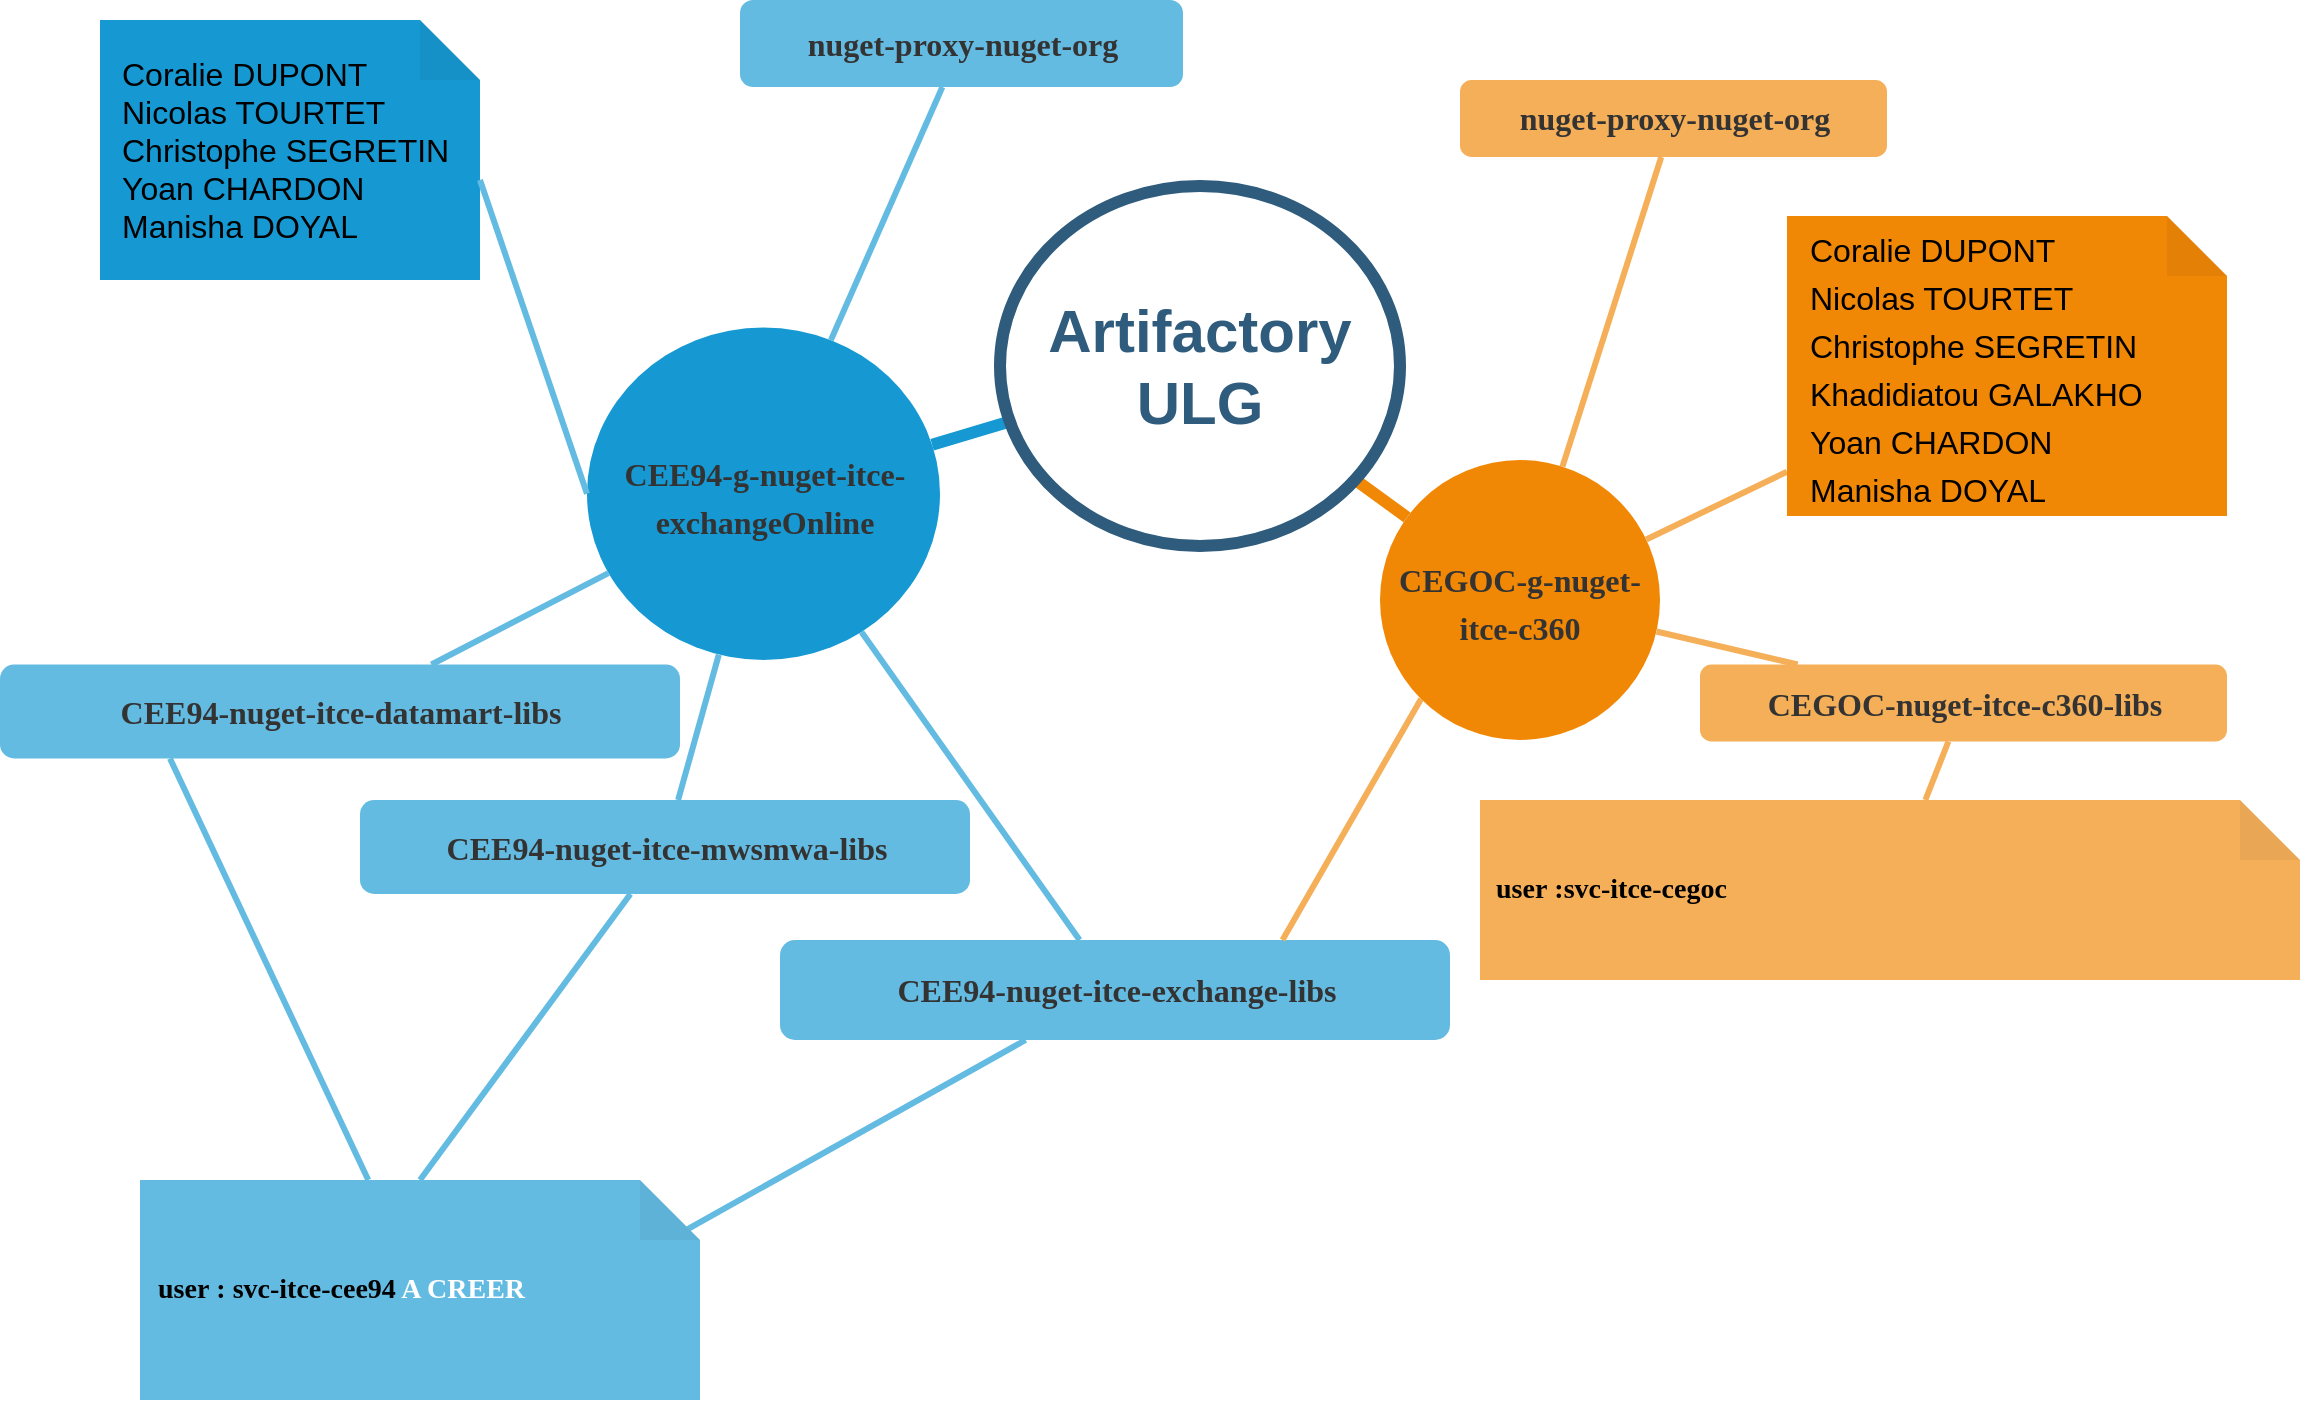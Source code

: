 <mxfile version="14.4.7" type="github" pages="2">
  <diagram name="C360-Administrateurs" id="qNk0eV-WLsIFE-1NTzzL">
    <mxGraphModel dx="1673" dy="908" grid="1" gridSize="10" guides="1" tooltips="1" connect="1" arrows="1" fold="1" page="1" pageScale="1" pageWidth="1169" pageHeight="827" background="#ffffff" math="0" shadow="0">
      <root>
        <mxCell id="LivRPD3VZ6j_5kq1VenK-0" />
        <mxCell id="LivRPD3VZ6j_5kq1VenK-1" parent="LivRPD3VZ6j_5kq1VenK-0" />
        <mxCell id="LivRPD3VZ6j_5kq1VenK-2" value="&lt;span style=&quot;color: rgb(51 , 51 , 51) ; font-family: &amp;#34;verdana&amp;#34; ; font-size: 16px ; font-weight: 700&quot;&gt;CEE94-g-nuget-itce-exchangeOnline&lt;/span&gt;" style="ellipse;whiteSpace=wrap;html=1;shadow=0;fontFamily=Helvetica;fontSize=20;fontColor=#FFFFFF;align=center;strokeWidth=3;fillColor=#1699D3;strokeColor=none;" vertex="1" parent="LivRPD3VZ6j_5kq1VenK-1">
          <mxGeometry x="303.5" y="233.75" width="176.5" height="166.25" as="geometry" />
        </mxCell>
        <mxCell id="LivRPD3VZ6j_5kq1VenK-3" value="" style="edgeStyle=none;orthogonalLoop=1;jettySize=auto;html=1;endArrow=none;strokeColor=#F5AF58;strokeWidth=3;" edge="1" parent="LivRPD3VZ6j_5kq1VenK-1" source="LivRPD3VZ6j_5kq1VenK-4" target="LivRPD3VZ6j_5kq1VenK-23">
          <mxGeometry relative="1" as="geometry" />
        </mxCell>
        <mxCell id="LivRPD3VZ6j_5kq1VenK-4" value="&lt;span style=&quot;color: rgb(51 , 51 , 51) ; font-family: &amp;#34;verdana&amp;#34; ; font-size: 16px ; font-weight: 700&quot;&gt;CEGOC-g-nuget-itce-c360&lt;/span&gt;" style="ellipse;whiteSpace=wrap;html=1;shadow=0;fontFamily=Helvetica;fontSize=20;fontColor=#FFFFFF;align=center;strokeWidth=3;fillColor=#F08705;strokeColor=none;gradientColor=none;" vertex="1" parent="LivRPD3VZ6j_5kq1VenK-1">
          <mxGeometry x="700" y="300" width="140" height="140" as="geometry" />
        </mxCell>
        <mxCell id="LivRPD3VZ6j_5kq1VenK-5" value="&lt;span style=&quot;color: rgb(51 , 51 , 51) ; font-family: &amp;#34;verdana&amp;#34; ; font-size: 16px ; font-weight: 700&quot;&gt;nuget-proxy-nuget-org&lt;/span&gt;" style="rounded=1;fillColor=#f5af58;strokeColor=none;strokeWidth=3;shadow=0;html=1;fontColor=#FFFFFF;" vertex="1" parent="LivRPD3VZ6j_5kq1VenK-1">
          <mxGeometry x="740" y="110" width="213.5" height="38.5" as="geometry" />
        </mxCell>
        <mxCell id="LivRPD3VZ6j_5kq1VenK-6" style="endArrow=none;strokeWidth=6;strokeColor=#1699D3;html=1;" edge="1" parent="LivRPD3VZ6j_5kq1VenK-1" source="LivRPD3VZ6j_5kq1VenK-19" target="LivRPD3VZ6j_5kq1VenK-2">
          <mxGeometry relative="1" as="geometry" />
        </mxCell>
        <mxCell id="LivRPD3VZ6j_5kq1VenK-7" style="endArrow=none;strokeWidth=6;strokeColor=#f08705;html=1;" edge="1" parent="LivRPD3VZ6j_5kq1VenK-1" source="LivRPD3VZ6j_5kq1VenK-19" target="LivRPD3VZ6j_5kq1VenK-4">
          <mxGeometry relative="1" as="geometry" />
        </mxCell>
        <mxCell id="LivRPD3VZ6j_5kq1VenK-8" value="&lt;span style=&quot;color: rgb(51 , 51 , 51) ; font-family: &amp;#34;verdana&amp;#34; ; font-size: 16px ; font-weight: 700&quot;&gt;nuget-proxy-nuget-org&lt;/span&gt;" style="rounded=1;fillColor=#64BBE2;strokeColor=none;strokeWidth=3;shadow=0;html=1;fontColor=#FFFFFF;" vertex="1" parent="LivRPD3VZ6j_5kq1VenK-1">
          <mxGeometry x="380" y="70" width="221.5" height="43.5" as="geometry" />
        </mxCell>
        <mxCell id="LivRPD3VZ6j_5kq1VenK-29" value="" style="edgeStyle=none;orthogonalLoop=1;jettySize=auto;html=1;endArrow=none;strokeColor=#64BBE2;strokeWidth=3;entryX=0.978;entryY=0.223;entryDx=0;entryDy=0;entryPerimeter=0;" edge="1" parent="LivRPD3VZ6j_5kq1VenK-1" source="LivRPD3VZ6j_5kq1VenK-9" target="LivRPD3VZ6j_5kq1VenK-28">
          <mxGeometry relative="1" as="geometry" />
        </mxCell>
        <mxCell id="LivRPD3VZ6j_5kq1VenK-9" value="&lt;span style=&quot;color: rgb(51 , 51 , 51) ; font-family: &amp;#34;verdana&amp;#34; ; font-size: 16px ; font-weight: 700&quot;&gt;CEE94-nuget-itce-exchange-libs&lt;/span&gt;" style="rounded=1;fillColor=#64BBE2;strokeColor=none;strokeWidth=3;shadow=0;html=1;fontColor=#FFFFFF;" vertex="1" parent="LivRPD3VZ6j_5kq1VenK-1">
          <mxGeometry x="400" y="540" width="335" height="50" as="geometry" />
        </mxCell>
        <mxCell id="LivRPD3VZ6j_5kq1VenK-31" style="edgeStyle=none;orthogonalLoop=1;jettySize=auto;html=1;endArrow=none;strokeColor=#64BBE2;strokeWidth=3;exitX=0.25;exitY=1;exitDx=0;exitDy=0;" edge="1" parent="LivRPD3VZ6j_5kq1VenK-1" source="LivRPD3VZ6j_5kq1VenK-10" target="LivRPD3VZ6j_5kq1VenK-28">
          <mxGeometry relative="1" as="geometry">
            <Array as="points" />
          </mxGeometry>
        </mxCell>
        <mxCell id="LivRPD3VZ6j_5kq1VenK-10" value="&lt;span style=&quot;color: rgb(51 , 51 , 51) ; font-family: &amp;#34;verdana&amp;#34; ; font-size: 16px ; font-weight: 700&quot;&gt;CEE94-nuget-itce-datamart-libs&lt;/span&gt;" style="rounded=1;fillColor=#64BBE2;strokeColor=none;strokeWidth=3;shadow=0;html=1;fontColor=#FFFFFF;" vertex="1" parent="LivRPD3VZ6j_5kq1VenK-1">
          <mxGeometry x="10" y="402.25" width="340" height="47" as="geometry" />
        </mxCell>
        <mxCell id="LivRPD3VZ6j_5kq1VenK-30" value="" style="edgeStyle=none;orthogonalLoop=1;jettySize=auto;html=1;endArrow=none;strokeColor=#64BBE2;strokeWidth=3;entryX=0.5;entryY=0;entryDx=0;entryDy=0;entryPerimeter=0;" edge="1" parent="LivRPD3VZ6j_5kq1VenK-1" source="LivRPD3VZ6j_5kq1VenK-11" target="LivRPD3VZ6j_5kq1VenK-28">
          <mxGeometry relative="1" as="geometry" />
        </mxCell>
        <mxCell id="LivRPD3VZ6j_5kq1VenK-11" value="&lt;span style=&quot;color: rgb(51 , 51 , 51) ; font-family: &amp;#34;verdana&amp;#34; ; font-size: 16px ; font-weight: 700&quot;&gt;CEE94-nuget-itce-mwsmwa-libs&lt;/span&gt;" style="rounded=1;fillColor=#64BBE2;strokeColor=none;strokeWidth=3;shadow=0;html=1;fontColor=#FFFFFF;" vertex="1" parent="LivRPD3VZ6j_5kq1VenK-1">
          <mxGeometry x="190" y="470" width="305" height="47" as="geometry" />
        </mxCell>
        <mxCell id="LivRPD3VZ6j_5kq1VenK-12" value="" style="edgeStyle=none;endArrow=none;strokeWidth=3;strokeColor=#64BBE2;html=1;" edge="1" parent="LivRPD3VZ6j_5kq1VenK-1" source="LivRPD3VZ6j_5kq1VenK-2" target="LivRPD3VZ6j_5kq1VenK-11">
          <mxGeometry x="-420" y="23" width="100" height="100" as="geometry">
            <mxPoint x="-420" y="123" as="sourcePoint" />
            <mxPoint x="-320" y="23" as="targetPoint" />
          </mxGeometry>
        </mxCell>
        <mxCell id="LivRPD3VZ6j_5kq1VenK-13" value="" style="edgeStyle=none;endArrow=none;strokeWidth=3;strokeColor=#64BBE2;html=1;" edge="1" parent="LivRPD3VZ6j_5kq1VenK-1" source="LivRPD3VZ6j_5kq1VenK-2" target="LivRPD3VZ6j_5kq1VenK-8">
          <mxGeometry x="-420" y="23" width="100" height="100" as="geometry">
            <mxPoint x="-420" y="123" as="sourcePoint" />
            <mxPoint x="-320" y="23" as="targetPoint" />
          </mxGeometry>
        </mxCell>
        <mxCell id="LivRPD3VZ6j_5kq1VenK-14" value="" style="edgeStyle=none;endArrow=none;strokeWidth=3;strokeColor=#64BBE2;html=1;" edge="1" parent="LivRPD3VZ6j_5kq1VenK-1" source="LivRPD3VZ6j_5kq1VenK-2" target="LivRPD3VZ6j_5kq1VenK-9">
          <mxGeometry x="-420" y="23" width="100" height="100" as="geometry">
            <mxPoint x="-420" y="123" as="sourcePoint" />
            <mxPoint x="-320" y="23" as="targetPoint" />
          </mxGeometry>
        </mxCell>
        <mxCell id="LivRPD3VZ6j_5kq1VenK-15" value="" style="edgeStyle=none;endArrow=none;strokeWidth=3;strokeColor=#64BBE2;html=1;" edge="1" parent="LivRPD3VZ6j_5kq1VenK-1" source="LivRPD3VZ6j_5kq1VenK-2" target="LivRPD3VZ6j_5kq1VenK-10">
          <mxGeometry x="-420" y="23" width="100" height="100" as="geometry">
            <mxPoint x="-420" y="123" as="sourcePoint" />
            <mxPoint x="-320" y="23" as="targetPoint" />
          </mxGeometry>
        </mxCell>
        <mxCell id="LivRPD3VZ6j_5kq1VenK-27" value="" style="edgeStyle=none;orthogonalLoop=1;jettySize=auto;html=1;endArrow=none;strokeColor=#F5AF58;strokeWidth=3;" edge="1" parent="LivRPD3VZ6j_5kq1VenK-1" source="LivRPD3VZ6j_5kq1VenK-16" target="LivRPD3VZ6j_5kq1VenK-26">
          <mxGeometry relative="1" as="geometry" />
        </mxCell>
        <mxCell id="LivRPD3VZ6j_5kq1VenK-16" value="&lt;span style=&quot;color: rgb(51 , 51 , 51) ; font-family: &amp;#34;verdana&amp;#34; ; font-size: 16px ; font-weight: 700&quot;&gt;CEGOC-nuget-itce-c360-libs&lt;/span&gt;" style="rounded=1;fillColor=#f5af58;strokeColor=none;strokeWidth=3;shadow=0;html=1;fontColor=#FFFFFF;" vertex="1" parent="LivRPD3VZ6j_5kq1VenK-1">
          <mxGeometry x="860" y="402.25" width="263.5" height="38.5" as="geometry" />
        </mxCell>
        <mxCell id="LivRPD3VZ6j_5kq1VenK-17" value="" style="edgeStyle=none;endArrow=none;strokeWidth=3;strokeColor=#F5AF58;html=1;" edge="1" parent="LivRPD3VZ6j_5kq1VenK-1" source="LivRPD3VZ6j_5kq1VenK-4" target="LivRPD3VZ6j_5kq1VenK-5">
          <mxGeometry x="3.5" y="21.5" width="100" height="100" as="geometry">
            <mxPoint x="3.5" y="121.5" as="sourcePoint" />
            <mxPoint x="103.5" y="21.5" as="targetPoint" />
          </mxGeometry>
        </mxCell>
        <mxCell id="LivRPD3VZ6j_5kq1VenK-18" value="" style="edgeStyle=none;endArrow=none;strokeWidth=3;strokeColor=#F5AF58;html=1;" edge="1" parent="LivRPD3VZ6j_5kq1VenK-1" source="LivRPD3VZ6j_5kq1VenK-4" target="LivRPD3VZ6j_5kq1VenK-16">
          <mxGeometry x="3.5" y="21.5" width="100" height="100" as="geometry">
            <mxPoint x="3.5" y="121.5" as="sourcePoint" />
            <mxPoint x="103.5" y="21.5" as="targetPoint" />
          </mxGeometry>
        </mxCell>
        <mxCell id="LivRPD3VZ6j_5kq1VenK-19" value="Artifactory ULG" style="ellipse;whiteSpace=wrap;html=1;shadow=0;fontFamily=Helvetica;fontSize=30;fontColor=#2F5B7C;align=center;strokeColor=#2F5B7C;strokeWidth=6;fillColor=#FFFFFF;fontStyle=1;gradientColor=none;" vertex="1" parent="LivRPD3VZ6j_5kq1VenK-1">
          <mxGeometry x="510" y="163" width="200" height="180" as="geometry" />
        </mxCell>
        <mxCell id="LivRPD3VZ6j_5kq1VenK-20" value="" style="edgeStyle=none;endArrow=none;strokeWidth=3;strokeColor=#F5AF58;html=1;entryX=0.75;entryY=0;entryDx=0;entryDy=0;exitX=0;exitY=1;exitDx=0;exitDy=0;" edge="1" parent="LivRPD3VZ6j_5kq1VenK-1" source="LivRPD3VZ6j_5kq1VenK-4" target="LivRPD3VZ6j_5kq1VenK-9">
          <mxGeometry x="-31" y="110.5" width="100" height="100" as="geometry">
            <mxPoint x="1169" y="290.5" as="sourcePoint" />
            <mxPoint x="890" y="337" as="targetPoint" />
          </mxGeometry>
        </mxCell>
        <mxCell id="LivRPD3VZ6j_5kq1VenK-21" value="Coralie DUPONT&lt;br&gt;Nicolas TOURTET&lt;br&gt;Christophe SEGRETIN&lt;br&gt;Yoan CHARDON&lt;br&gt;Manisha DOYAL" style="shape=note;backgroundOutline=1;darkOpacity=0.05;shadow=0;fontSize=16;strokeColor=none;strokeWidth=3;fillColor=#1699D3;html=1;whiteSpace=wrap;align=left;spacingLeft=9;" vertex="1" parent="LivRPD3VZ6j_5kq1VenK-1">
          <mxGeometry x="60" y="80" width="190" height="130" as="geometry" />
        </mxCell>
        <mxCell id="LivRPD3VZ6j_5kq1VenK-22" value="" style="edgeStyle=none;endArrow=none;strokeWidth=3;strokeColor=#64BBE2;html=1;exitX=0;exitY=0.5;exitDx=0;exitDy=0;entryX=0;entryY=0;entryDx=190;entryDy=80;entryPerimeter=0;" edge="1" parent="LivRPD3VZ6j_5kq1VenK-1" source="LivRPD3VZ6j_5kq1VenK-2" target="LivRPD3VZ6j_5kq1VenK-21">
          <mxGeometry x="-426.05" y="132.64" width="100" height="100" as="geometry">
            <mxPoint x="312.915" y="379.999" as="sourcePoint" />
            <mxPoint x="220.004" y="319.64" as="targetPoint" />
          </mxGeometry>
        </mxCell>
        <mxCell id="LivRPD3VZ6j_5kq1VenK-23" value="&lt;span style=&quot;color: rgb(0 , 0 , 0) ; font-size: 16px&quot;&gt;Coralie DUPONT&lt;/span&gt;&lt;br style=&quot;color: rgb(0 , 0 , 0) ; font-size: 16px&quot;&gt;&lt;span style=&quot;color: rgb(0 , 0 , 0) ; font-size: 16px&quot;&gt;Nicolas TOURTET&lt;/span&gt;&lt;br style=&quot;color: rgb(0 , 0 , 0) ; font-size: 16px&quot;&gt;&lt;span style=&quot;color: rgb(0 , 0 , 0) ; font-size: 16px&quot;&gt;Christophe SEGRETIN&lt;br&gt;&lt;/span&gt;&lt;span style=&quot;color: rgb(0 , 0 , 0) ; font-size: 16px&quot;&gt;Khadidiatou GALAKHO&lt;/span&gt;&lt;br&gt;&lt;span style=&quot;color: rgb(0 , 0 , 0) ; font-size: 16px&quot;&gt;Yoan CHARDON&lt;/span&gt;&lt;br style=&quot;color: rgb(0 , 0 , 0) ; font-size: 16px&quot;&gt;&lt;span style=&quot;color: rgb(0 , 0 , 0) ; font-size: 16px&quot;&gt;Manisha DOYAL&lt;/span&gt;" style="shape=note;whiteSpace=wrap;html=1;backgroundOutline=1;darkOpacity=0.05;shadow=0;fontSize=20;fontColor=#FFFFFF;strokeColor=none;strokeWidth=3;fillColor=#F08705;align=left;spacingLeft=9;" vertex="1" parent="LivRPD3VZ6j_5kq1VenK-1">
          <mxGeometry x="903.5" y="178" width="220" height="150" as="geometry" />
        </mxCell>
        <mxCell id="LivRPD3VZ6j_5kq1VenK-26" value="&lt;p style=&quot;margin: 0in ; font-size: 14px&quot;&gt;&lt;font style=&quot;font-size: 14px&quot;&gt;user&amp;nbsp;:svc-itce-cegoc&lt;/font&gt;&lt;/p&gt;" style="shape=note;whiteSpace=wrap;html=1;backgroundOutline=1;darkOpacity=0.05;rounded=1;shadow=0;strokeColor=none;strokeWidth=3;fillColor=#f5af58;align=left;spacingLeft=6;fontStyle=1;fontFamily=Verdana;" vertex="1" parent="LivRPD3VZ6j_5kq1VenK-1">
          <mxGeometry x="750" y="470" width="410" height="90" as="geometry" />
        </mxCell>
        <mxCell id="LivRPD3VZ6j_5kq1VenK-28" value="&lt;p style=&quot;margin: 0in ; font-size: 12px&quot;&gt;&lt;/p&gt;&lt;p style=&quot;font-size: 14px&quot;&gt;&lt;font style=&quot;font-size: 14px ; line-height: 100%&quot;&gt;&lt;font style=&quot;font-size: 14px&quot;&gt;&lt;span&gt;user&amp;nbsp;: svc-itce-cee94 &lt;/span&gt;&lt;font style=&quot;font-size: 14px&quot; color=&quot;#ffffff&quot;&gt;A CREER&lt;/font&gt;&lt;/font&gt;&lt;/font&gt;&lt;/p&gt;&lt;p style=&quot;font-size: 12px&quot;&gt;&lt;/p&gt;" style="shape=note;whiteSpace=wrap;html=1;backgroundOutline=1;darkOpacity=0.05;rounded=1;shadow=0;strokeColor=none;strokeWidth=3;fillColor=#64BBE2;align=left;fontFamily=Verdana;fontStyle=1;fontSize=12;spacingLeft=7;" vertex="1" parent="LivRPD3VZ6j_5kq1VenK-1">
          <mxGeometry x="80" y="660" width="280" height="110" as="geometry" />
        </mxCell>
      </root>
    </mxGraphModel>
  </diagram>
  <diagram name="C360-Utilisateurs" id="mhWzFTlEmi3nIbIy01M5">
    <mxGraphModel dx="1422" dy="772" grid="1" gridSize="10" guides="1" tooltips="1" connect="1" arrows="1" fold="1" page="1" pageScale="1" pageWidth="1169" pageHeight="827" background="#ffffff" math="0" shadow="0">
      <root>
        <mxCell id="FXhTdSLI8IeFscLOGi9U-0" />
        <mxCell id="FXhTdSLI8IeFscLOGi9U-1" parent="FXhTdSLI8IeFscLOGi9U-0" />
        <mxCell id="FXhTdSLI8IeFscLOGi9U-2" value="&lt;span style=&quot;color: rgb(51 , 51 , 51) ; font-family: &amp;#34;verdana&amp;#34; ; font-size: 16px ; font-weight: 700&quot;&gt;CEE94-g-nuget-itce-exchangeOnline&lt;/span&gt;" style="ellipse;whiteSpace=wrap;html=1;shadow=0;fontFamily=Helvetica;fontSize=20;fontColor=#FFFFFF;align=center;strokeWidth=3;fillColor=#1699D3;strokeColor=none;" vertex="1" parent="FXhTdSLI8IeFscLOGi9U-1">
          <mxGeometry x="303.5" y="233.75" width="176.5" height="166.25" as="geometry" />
        </mxCell>
        <mxCell id="FXhTdSLI8IeFscLOGi9U-3" value="" style="edgeStyle=none;orthogonalLoop=1;jettySize=auto;html=1;endArrow=none;strokeColor=#F5AF58;strokeWidth=3;" edge="1" parent="FXhTdSLI8IeFscLOGi9U-1" source="FXhTdSLI8IeFscLOGi9U-4" target="FXhTdSLI8IeFscLOGi9U-27">
          <mxGeometry relative="1" as="geometry" />
        </mxCell>
        <mxCell id="FXhTdSLI8IeFscLOGi9U-4" value="&lt;span style=&quot;color: rgb(51 , 51 , 51) ; font-family: &amp;#34;verdana&amp;#34; ; font-size: 16px ; font-weight: 700&quot;&gt;CEGOC-g-nuget-itce-c360&lt;/span&gt;" style="ellipse;whiteSpace=wrap;html=1;shadow=0;fontFamily=Helvetica;fontSize=20;fontColor=#FFFFFF;align=center;strokeWidth=3;fillColor=#F08705;strokeColor=none;gradientColor=none;" vertex="1" parent="FXhTdSLI8IeFscLOGi9U-1">
          <mxGeometry x="700" y="300" width="140" height="140" as="geometry" />
        </mxCell>
        <mxCell id="FXhTdSLI8IeFscLOGi9U-5" value="&lt;span style=&quot;color: rgb(51 , 51 , 51) ; font-family: &amp;#34;verdana&amp;#34; ; font-size: 16px ; font-weight: 700&quot;&gt;nuget-proxy-nuget-org&lt;/span&gt;" style="rounded=1;fillColor=#f5af58;strokeColor=none;strokeWidth=3;shadow=0;html=1;fontColor=#FFFFFF;" vertex="1" parent="FXhTdSLI8IeFscLOGi9U-1">
          <mxGeometry x="740" y="110" width="213.5" height="38.5" as="geometry" />
        </mxCell>
        <mxCell id="FXhTdSLI8IeFscLOGi9U-6" style="endArrow=none;strokeWidth=6;strokeColor=#1699D3;html=1;" edge="1" parent="FXhTdSLI8IeFscLOGi9U-1" source="FXhTdSLI8IeFscLOGi9U-23" target="FXhTdSLI8IeFscLOGi9U-2">
          <mxGeometry relative="1" as="geometry" />
        </mxCell>
        <mxCell id="FXhTdSLI8IeFscLOGi9U-7" style="endArrow=none;strokeWidth=6;strokeColor=#f08705;html=1;" edge="1" parent="FXhTdSLI8IeFscLOGi9U-1" source="FXhTdSLI8IeFscLOGi9U-23" target="FXhTdSLI8IeFscLOGi9U-4">
          <mxGeometry relative="1" as="geometry" />
        </mxCell>
        <mxCell id="FXhTdSLI8IeFscLOGi9U-8" value="&lt;span style=&quot;color: rgb(51 , 51 , 51) ; font-family: &amp;#34;verdana&amp;#34; ; font-size: 16px ; font-weight: 700&quot;&gt;nuget-proxy-nuget-org&lt;/span&gt;" style="rounded=1;fillColor=#64BBE2;strokeColor=none;strokeWidth=3;shadow=0;html=1;fontColor=#FFFFFF;" vertex="1" parent="FXhTdSLI8IeFscLOGi9U-1">
          <mxGeometry x="380" y="70" width="221.5" height="43.5" as="geometry" />
        </mxCell>
        <mxCell id="FXhTdSLI8IeFscLOGi9U-9" value="" style="edgeStyle=none;orthogonalLoop=1;jettySize=auto;html=1;endArrow=none;strokeColor=#64BBE2;strokeWidth=3;entryX=0.978;entryY=0.223;entryDx=0;entryDy=0;entryPerimeter=0;" edge="1" parent="FXhTdSLI8IeFscLOGi9U-1" source="FXhTdSLI8IeFscLOGi9U-10" target="FXhTdSLI8IeFscLOGi9U-29">
          <mxGeometry relative="1" as="geometry" />
        </mxCell>
        <mxCell id="FXhTdSLI8IeFscLOGi9U-10" value="&lt;span style=&quot;color: rgb(51 , 51 , 51) ; font-family: &amp;#34;verdana&amp;#34; ; font-size: 16px ; font-weight: 700&quot;&gt;CEE94-nuget-itce-exchange-libs&lt;/span&gt;" style="rounded=1;fillColor=#64BBE2;strokeColor=none;strokeWidth=3;shadow=0;html=1;fontColor=#FFFFFF;" vertex="1" parent="FXhTdSLI8IeFscLOGi9U-1">
          <mxGeometry x="400" y="540" width="335" height="50" as="geometry" />
        </mxCell>
        <mxCell id="FXhTdSLI8IeFscLOGi9U-11" style="edgeStyle=none;orthogonalLoop=1;jettySize=auto;html=1;endArrow=none;strokeColor=#64BBE2;strokeWidth=3;exitX=0.25;exitY=1;exitDx=0;exitDy=0;" edge="1" parent="FXhTdSLI8IeFscLOGi9U-1" source="FXhTdSLI8IeFscLOGi9U-12" target="FXhTdSLI8IeFscLOGi9U-29">
          <mxGeometry relative="1" as="geometry">
            <Array as="points" />
          </mxGeometry>
        </mxCell>
        <mxCell id="FXhTdSLI8IeFscLOGi9U-12" value="&lt;span style=&quot;color: rgb(51 , 51 , 51) ; font-family: &amp;#34;verdana&amp;#34; ; font-size: 16px ; font-weight: 700&quot;&gt;CEE94-nuget-itce-datamart-libs&lt;/span&gt;" style="rounded=1;fillColor=#64BBE2;strokeColor=none;strokeWidth=3;shadow=0;html=1;fontColor=#FFFFFF;" vertex="1" parent="FXhTdSLI8IeFscLOGi9U-1">
          <mxGeometry x="10" y="402.25" width="340" height="47" as="geometry" />
        </mxCell>
        <mxCell id="FXhTdSLI8IeFscLOGi9U-13" value="" style="edgeStyle=none;orthogonalLoop=1;jettySize=auto;html=1;endArrow=none;strokeColor=#64BBE2;strokeWidth=3;entryX=0.5;entryY=0;entryDx=0;entryDy=0;entryPerimeter=0;" edge="1" parent="FXhTdSLI8IeFscLOGi9U-1" source="FXhTdSLI8IeFscLOGi9U-14" target="FXhTdSLI8IeFscLOGi9U-29">
          <mxGeometry relative="1" as="geometry" />
        </mxCell>
        <mxCell id="FXhTdSLI8IeFscLOGi9U-14" value="&lt;span style=&quot;color: rgb(51 , 51 , 51) ; font-family: &amp;#34;verdana&amp;#34; ; font-size: 16px ; font-weight: 700&quot;&gt;CEE94-nuget-itce-mwsmwa-libs&lt;/span&gt;" style="rounded=1;fillColor=#64BBE2;strokeColor=none;strokeWidth=3;shadow=0;html=1;fontColor=#FFFFFF;" vertex="1" parent="FXhTdSLI8IeFscLOGi9U-1">
          <mxGeometry x="190" y="470" width="305" height="47" as="geometry" />
        </mxCell>
        <mxCell id="FXhTdSLI8IeFscLOGi9U-15" value="" style="edgeStyle=none;endArrow=none;strokeWidth=3;strokeColor=#64BBE2;html=1;" edge="1" parent="FXhTdSLI8IeFscLOGi9U-1" source="FXhTdSLI8IeFscLOGi9U-2" target="FXhTdSLI8IeFscLOGi9U-14">
          <mxGeometry x="-420" y="23" width="100" height="100" as="geometry">
            <mxPoint x="-420" y="123" as="sourcePoint" />
            <mxPoint x="-320" y="23" as="targetPoint" />
          </mxGeometry>
        </mxCell>
        <mxCell id="FXhTdSLI8IeFscLOGi9U-16" value="" style="edgeStyle=none;endArrow=none;strokeWidth=3;strokeColor=#64BBE2;html=1;" edge="1" parent="FXhTdSLI8IeFscLOGi9U-1" source="FXhTdSLI8IeFscLOGi9U-2" target="FXhTdSLI8IeFscLOGi9U-8">
          <mxGeometry x="-420" y="23" width="100" height="100" as="geometry">
            <mxPoint x="-420" y="123" as="sourcePoint" />
            <mxPoint x="-320" y="23" as="targetPoint" />
          </mxGeometry>
        </mxCell>
        <mxCell id="FXhTdSLI8IeFscLOGi9U-17" value="" style="edgeStyle=none;endArrow=none;strokeWidth=3;strokeColor=#64BBE2;html=1;" edge="1" parent="FXhTdSLI8IeFscLOGi9U-1" source="FXhTdSLI8IeFscLOGi9U-2" target="FXhTdSLI8IeFscLOGi9U-10">
          <mxGeometry x="-420" y="23" width="100" height="100" as="geometry">
            <mxPoint x="-420" y="123" as="sourcePoint" />
            <mxPoint x="-320" y="23" as="targetPoint" />
          </mxGeometry>
        </mxCell>
        <mxCell id="FXhTdSLI8IeFscLOGi9U-18" value="" style="edgeStyle=none;endArrow=none;strokeWidth=3;strokeColor=#64BBE2;html=1;" edge="1" parent="FXhTdSLI8IeFscLOGi9U-1" source="FXhTdSLI8IeFscLOGi9U-2" target="FXhTdSLI8IeFscLOGi9U-12">
          <mxGeometry x="-420" y="23" width="100" height="100" as="geometry">
            <mxPoint x="-420" y="123" as="sourcePoint" />
            <mxPoint x="-320" y="23" as="targetPoint" />
          </mxGeometry>
        </mxCell>
        <mxCell id="FXhTdSLI8IeFscLOGi9U-19" value="" style="edgeStyle=none;orthogonalLoop=1;jettySize=auto;html=1;endArrow=none;strokeColor=#F5AF58;strokeWidth=3;" edge="1" parent="FXhTdSLI8IeFscLOGi9U-1" source="FXhTdSLI8IeFscLOGi9U-20" target="FXhTdSLI8IeFscLOGi9U-28">
          <mxGeometry relative="1" as="geometry" />
        </mxCell>
        <mxCell id="FXhTdSLI8IeFscLOGi9U-20" value="&lt;span style=&quot;color: rgb(51 , 51 , 51) ; font-family: &amp;#34;verdana&amp;#34; ; font-size: 16px ; font-weight: 700&quot;&gt;CEGOC-nuget-itce-c360-libs&lt;/span&gt;" style="rounded=1;fillColor=#f5af58;strokeColor=none;strokeWidth=3;shadow=0;html=1;fontColor=#FFFFFF;" vertex="1" parent="FXhTdSLI8IeFscLOGi9U-1">
          <mxGeometry x="860" y="402.25" width="263.5" height="38.5" as="geometry" />
        </mxCell>
        <mxCell id="FXhTdSLI8IeFscLOGi9U-21" value="" style="edgeStyle=none;endArrow=none;strokeWidth=3;strokeColor=#F5AF58;html=1;" edge="1" parent="FXhTdSLI8IeFscLOGi9U-1" source="FXhTdSLI8IeFscLOGi9U-4" target="FXhTdSLI8IeFscLOGi9U-5">
          <mxGeometry x="3.5" y="21.5" width="100" height="100" as="geometry">
            <mxPoint x="3.5" y="121.5" as="sourcePoint" />
            <mxPoint x="103.5" y="21.5" as="targetPoint" />
          </mxGeometry>
        </mxCell>
        <mxCell id="FXhTdSLI8IeFscLOGi9U-22" value="" style="edgeStyle=none;endArrow=none;strokeWidth=3;strokeColor=#F5AF58;html=1;" edge="1" parent="FXhTdSLI8IeFscLOGi9U-1" source="FXhTdSLI8IeFscLOGi9U-4" target="FXhTdSLI8IeFscLOGi9U-20">
          <mxGeometry x="3.5" y="21.5" width="100" height="100" as="geometry">
            <mxPoint x="3.5" y="121.5" as="sourcePoint" />
            <mxPoint x="103.5" y="21.5" as="targetPoint" />
          </mxGeometry>
        </mxCell>
        <mxCell id="FXhTdSLI8IeFscLOGi9U-23" value="Artifactory ULG" style="ellipse;whiteSpace=wrap;html=1;shadow=0;fontFamily=Helvetica;fontSize=30;fontColor=#2F5B7C;align=center;strokeColor=#2F5B7C;strokeWidth=6;fillColor=#FFFFFF;fontStyle=1;gradientColor=none;" vertex="1" parent="FXhTdSLI8IeFscLOGi9U-1">
          <mxGeometry x="510" y="163" width="200" height="180" as="geometry" />
        </mxCell>
        <mxCell id="FXhTdSLI8IeFscLOGi9U-24" value="" style="edgeStyle=none;endArrow=none;strokeWidth=3;strokeColor=#F5AF58;html=1;entryX=0.75;entryY=0;entryDx=0;entryDy=0;exitX=0;exitY=1;exitDx=0;exitDy=0;" edge="1" parent="FXhTdSLI8IeFscLOGi9U-1" source="FXhTdSLI8IeFscLOGi9U-4" target="FXhTdSLI8IeFscLOGi9U-10">
          <mxGeometry x="-31" y="110.5" width="100" height="100" as="geometry">
            <mxPoint x="1169" y="290.5" as="sourcePoint" />
            <mxPoint x="890" y="337" as="targetPoint" />
          </mxGeometry>
        </mxCell>
        <mxCell id="FXhTdSLI8IeFscLOGi9U-25" value="Coralie DUPONT&lt;br&gt;Nicolas TOURTET&lt;br&gt;Christophe SEGRETIN&lt;br&gt;Yoan CHARDON&lt;br&gt;Manisha DOYAL" style="shape=note;backgroundOutline=1;darkOpacity=0.05;shadow=0;fontSize=16;strokeColor=none;strokeWidth=3;fillColor=#1699D3;html=1;whiteSpace=wrap;align=left;spacingLeft=9;" vertex="1" parent="FXhTdSLI8IeFscLOGi9U-1">
          <mxGeometry x="60" y="80" width="190" height="130" as="geometry" />
        </mxCell>
        <mxCell id="FXhTdSLI8IeFscLOGi9U-26" value="" style="edgeStyle=none;endArrow=none;strokeWidth=3;strokeColor=#64BBE2;html=1;exitX=0;exitY=0.5;exitDx=0;exitDy=0;entryX=0;entryY=0;entryDx=190;entryDy=80;entryPerimeter=0;" edge="1" parent="FXhTdSLI8IeFscLOGi9U-1" source="FXhTdSLI8IeFscLOGi9U-2" target="FXhTdSLI8IeFscLOGi9U-25">
          <mxGeometry x="-426.05" y="132.64" width="100" height="100" as="geometry">
            <mxPoint x="312.915" y="379.999" as="sourcePoint" />
            <mxPoint x="220.004" y="319.64" as="targetPoint" />
          </mxGeometry>
        </mxCell>
        <mxCell id="FXhTdSLI8IeFscLOGi9U-27" value="&lt;span style=&quot;color: rgb(0 , 0 , 0) ; font-size: 16px&quot;&gt;Coralie DUPONT&lt;/span&gt;&lt;br style=&quot;color: rgb(0 , 0 , 0) ; font-size: 16px&quot;&gt;&lt;span style=&quot;color: rgb(0 , 0 , 0) ; font-size: 16px&quot;&gt;Nicolas TOURTET&lt;/span&gt;&lt;br style=&quot;color: rgb(0 , 0 , 0) ; font-size: 16px&quot;&gt;&lt;span style=&quot;color: rgb(0 , 0 , 0) ; font-size: 16px&quot;&gt;Christophe SEGRETIN&lt;br&gt;&lt;/span&gt;&lt;span style=&quot;color: rgb(0 , 0 , 0) ; font-size: 16px&quot;&gt;Khadidiatou GALAKHO&lt;/span&gt;&lt;br&gt;&lt;span style=&quot;color: rgb(0 , 0 , 0) ; font-size: 16px&quot;&gt;Yoan CHARDON&lt;/span&gt;&lt;br style=&quot;color: rgb(0 , 0 , 0) ; font-size: 16px&quot;&gt;&lt;span style=&quot;color: rgb(0 , 0 , 0) ; font-size: 16px&quot;&gt;Manisha DOYAL&lt;/span&gt;" style="shape=note;whiteSpace=wrap;html=1;backgroundOutline=1;darkOpacity=0.05;shadow=0;fontSize=20;fontColor=#FFFFFF;strokeColor=none;strokeWidth=3;fillColor=#F08705;align=left;spacingLeft=9;" vertex="1" parent="FXhTdSLI8IeFscLOGi9U-1">
          <mxGeometry x="903.5" y="178" width="220" height="150" as="geometry" />
        </mxCell>
        <mxCell id="FXhTdSLI8IeFscLOGi9U-28" value="&lt;p style=&quot;margin: 0in ; font-size: 14px&quot;&gt;&lt;font style=&quot;font-size: 14px&quot;&gt;user&amp;nbsp;:svc-itce-cegoc&lt;/font&gt;&lt;/p&gt;&lt;p&gt;&lt;font style=&quot;font-size: 14px&quot;&gt;&lt;span&gt;psw&amp;nbsp;:&lt;/span&gt;Ab3RSa8uhHlG9hsyJe3L&lt;/font&gt;&lt;/p&gt;&lt;p style=&quot;margin: 0in ; font-size: 14px&quot;&gt;&lt;font style=&quot;font-size: 14px&quot;&gt;Apikey:&lt;/font&gt;&lt;/p&gt;&lt;p style=&quot;margin: 0in ; font-size: 14px&quot;&gt;&lt;font style=&quot;font-size: 14px&quot;&gt;svc-itce-cegoc:Ab3RSa8uhHlG9hsyJe3L&lt;/font&gt;&lt;/p&gt;" style="shape=note;whiteSpace=wrap;html=1;backgroundOutline=1;darkOpacity=0.05;rounded=1;shadow=0;strokeColor=none;strokeWidth=3;fillColor=#f5af58;align=left;spacingLeft=6;fontStyle=1;fontFamily=Verdana;" vertex="1" parent="FXhTdSLI8IeFscLOGi9U-1">
          <mxGeometry x="750" y="470" width="410" height="90" as="geometry" />
        </mxCell>
        <mxCell id="FXhTdSLI8IeFscLOGi9U-29" value="&lt;p style=&quot;margin: 0in ; font-size: 12px&quot;&gt;&lt;/p&gt;&lt;p style=&quot;font-size: 14px&quot;&gt;&lt;font style=&quot;font-size: 14px ; line-height: 100%&quot;&gt;&lt;font style=&quot;font-size: 14px&quot;&gt;&lt;span&gt;user&amp;nbsp;: svc-itce-cee94 &lt;/span&gt;&lt;font style=&quot;font-size: 14px&quot;&gt;A CREER&lt;br&gt;&lt;/font&gt;&lt;/font&gt;&lt;/font&gt;&lt;p&gt;&lt;font style=&quot;font-size: 14px ; line-height: 100%&quot;&gt;&lt;font style=&quot;font-size: 14px&quot;&gt;&lt;span&gt;psw&amp;nbsp;:&amp;nbsp;&lt;br&gt;&lt;/span&gt;&lt;/font&gt;&lt;/font&gt;&lt;font style=&quot;font-size: 14px ; line-height: 100%&quot;&gt;&lt;font style=&quot;font-size: 14px&quot;&gt;&lt;span&gt;Apikey:&lt;/span&gt;&lt;/font&gt;&lt;/font&gt;&lt;/p&gt;&lt;/p&gt;&lt;p style=&quot;font-size: 14px&quot;&gt;&lt;span&gt;svc-itce-cee94:&lt;/span&gt;&lt;/p&gt;&lt;p style=&quot;font-size: 12px&quot;&gt;&lt;/p&gt;" style="shape=note;whiteSpace=wrap;html=1;backgroundOutline=1;darkOpacity=0.05;rounded=1;shadow=0;strokeColor=none;strokeWidth=3;fillColor=#64BBE2;align=left;fontFamily=Verdana;fontStyle=1;fontSize=12;spacingLeft=7;" vertex="1" parent="FXhTdSLI8IeFscLOGi9U-1">
          <mxGeometry x="80" y="660" width="280" height="110" as="geometry" />
        </mxCell>
      </root>
    </mxGraphModel>
  </diagram>
</mxfile>
